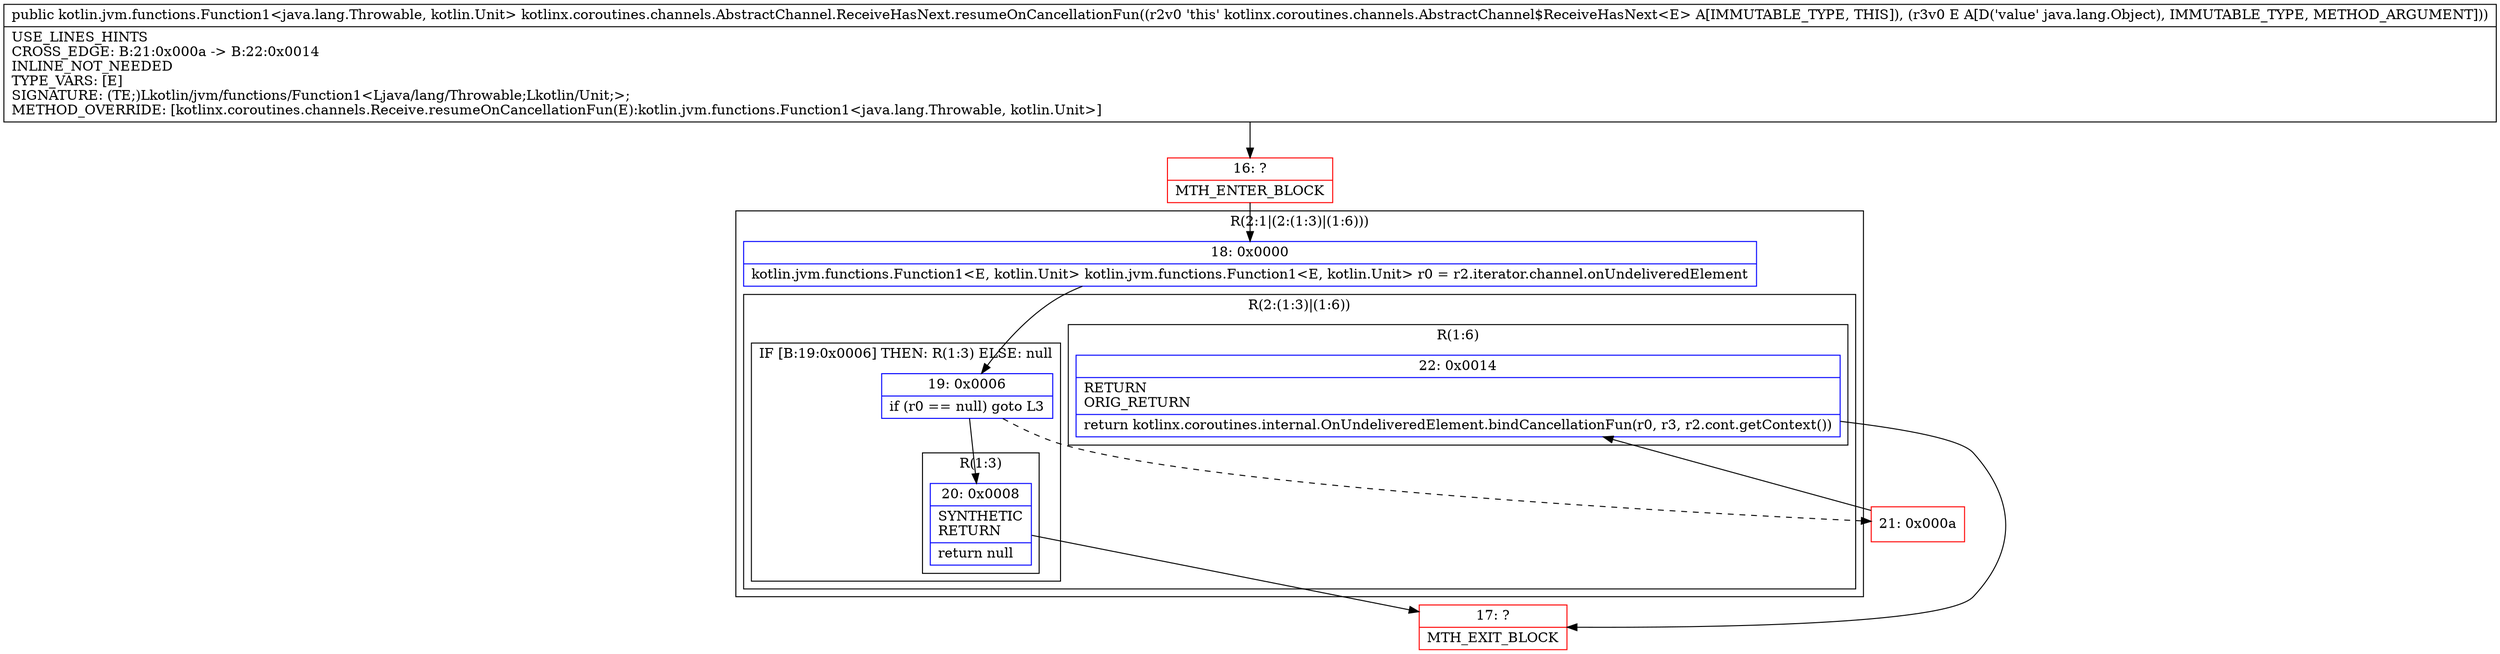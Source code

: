 digraph "CFG forkotlinx.coroutines.channels.AbstractChannel.ReceiveHasNext.resumeOnCancellationFun(Ljava\/lang\/Object;)Lkotlin\/jvm\/functions\/Function1;" {
subgraph cluster_Region_1110929138 {
label = "R(2:1|(2:(1:3)|(1:6)))";
node [shape=record,color=blue];
Node_18 [shape=record,label="{18\:\ 0x0000|kotlin.jvm.functions.Function1\<E, kotlin.Unit\> kotlin.jvm.functions.Function1\<E, kotlin.Unit\> r0 = r2.iterator.channel.onUndeliveredElement\l}"];
subgraph cluster_Region_780205998 {
label = "R(2:(1:3)|(1:6))";
node [shape=record,color=blue];
subgraph cluster_IfRegion_873749202 {
label = "IF [B:19:0x0006] THEN: R(1:3) ELSE: null";
node [shape=record,color=blue];
Node_19 [shape=record,label="{19\:\ 0x0006|if (r0 == null) goto L3\l}"];
subgraph cluster_Region_1681639177 {
label = "R(1:3)";
node [shape=record,color=blue];
Node_20 [shape=record,label="{20\:\ 0x0008|SYNTHETIC\lRETURN\l|return null\l}"];
}
}
subgraph cluster_Region_560464951 {
label = "R(1:6)";
node [shape=record,color=blue];
Node_22 [shape=record,label="{22\:\ 0x0014|RETURN\lORIG_RETURN\l|return kotlinx.coroutines.internal.OnUndeliveredElement.bindCancellationFun(r0, r3, r2.cont.getContext())\l}"];
}
}
}
Node_16 [shape=record,color=red,label="{16\:\ ?|MTH_ENTER_BLOCK\l}"];
Node_17 [shape=record,color=red,label="{17\:\ ?|MTH_EXIT_BLOCK\l}"];
Node_21 [shape=record,color=red,label="{21\:\ 0x000a}"];
MethodNode[shape=record,label="{public kotlin.jvm.functions.Function1\<java.lang.Throwable, kotlin.Unit\> kotlinx.coroutines.channels.AbstractChannel.ReceiveHasNext.resumeOnCancellationFun((r2v0 'this' kotlinx.coroutines.channels.AbstractChannel$ReceiveHasNext\<E\> A[IMMUTABLE_TYPE, THIS]), (r3v0 E A[D('value' java.lang.Object), IMMUTABLE_TYPE, METHOD_ARGUMENT]))  | USE_LINES_HINTS\lCROSS_EDGE: B:21:0x000a \-\> B:22:0x0014\lINLINE_NOT_NEEDED\lTYPE_VARS: [E]\lSIGNATURE: (TE;)Lkotlin\/jvm\/functions\/Function1\<Ljava\/lang\/Throwable;Lkotlin\/Unit;\>;\lMETHOD_OVERRIDE: [kotlinx.coroutines.channels.Receive.resumeOnCancellationFun(E):kotlin.jvm.functions.Function1\<java.lang.Throwable, kotlin.Unit\>]\l}"];
MethodNode -> Node_16;Node_18 -> Node_19;
Node_19 -> Node_20;
Node_19 -> Node_21[style=dashed];
Node_20 -> Node_17;
Node_22 -> Node_17;
Node_16 -> Node_18;
Node_21 -> Node_22;
}

